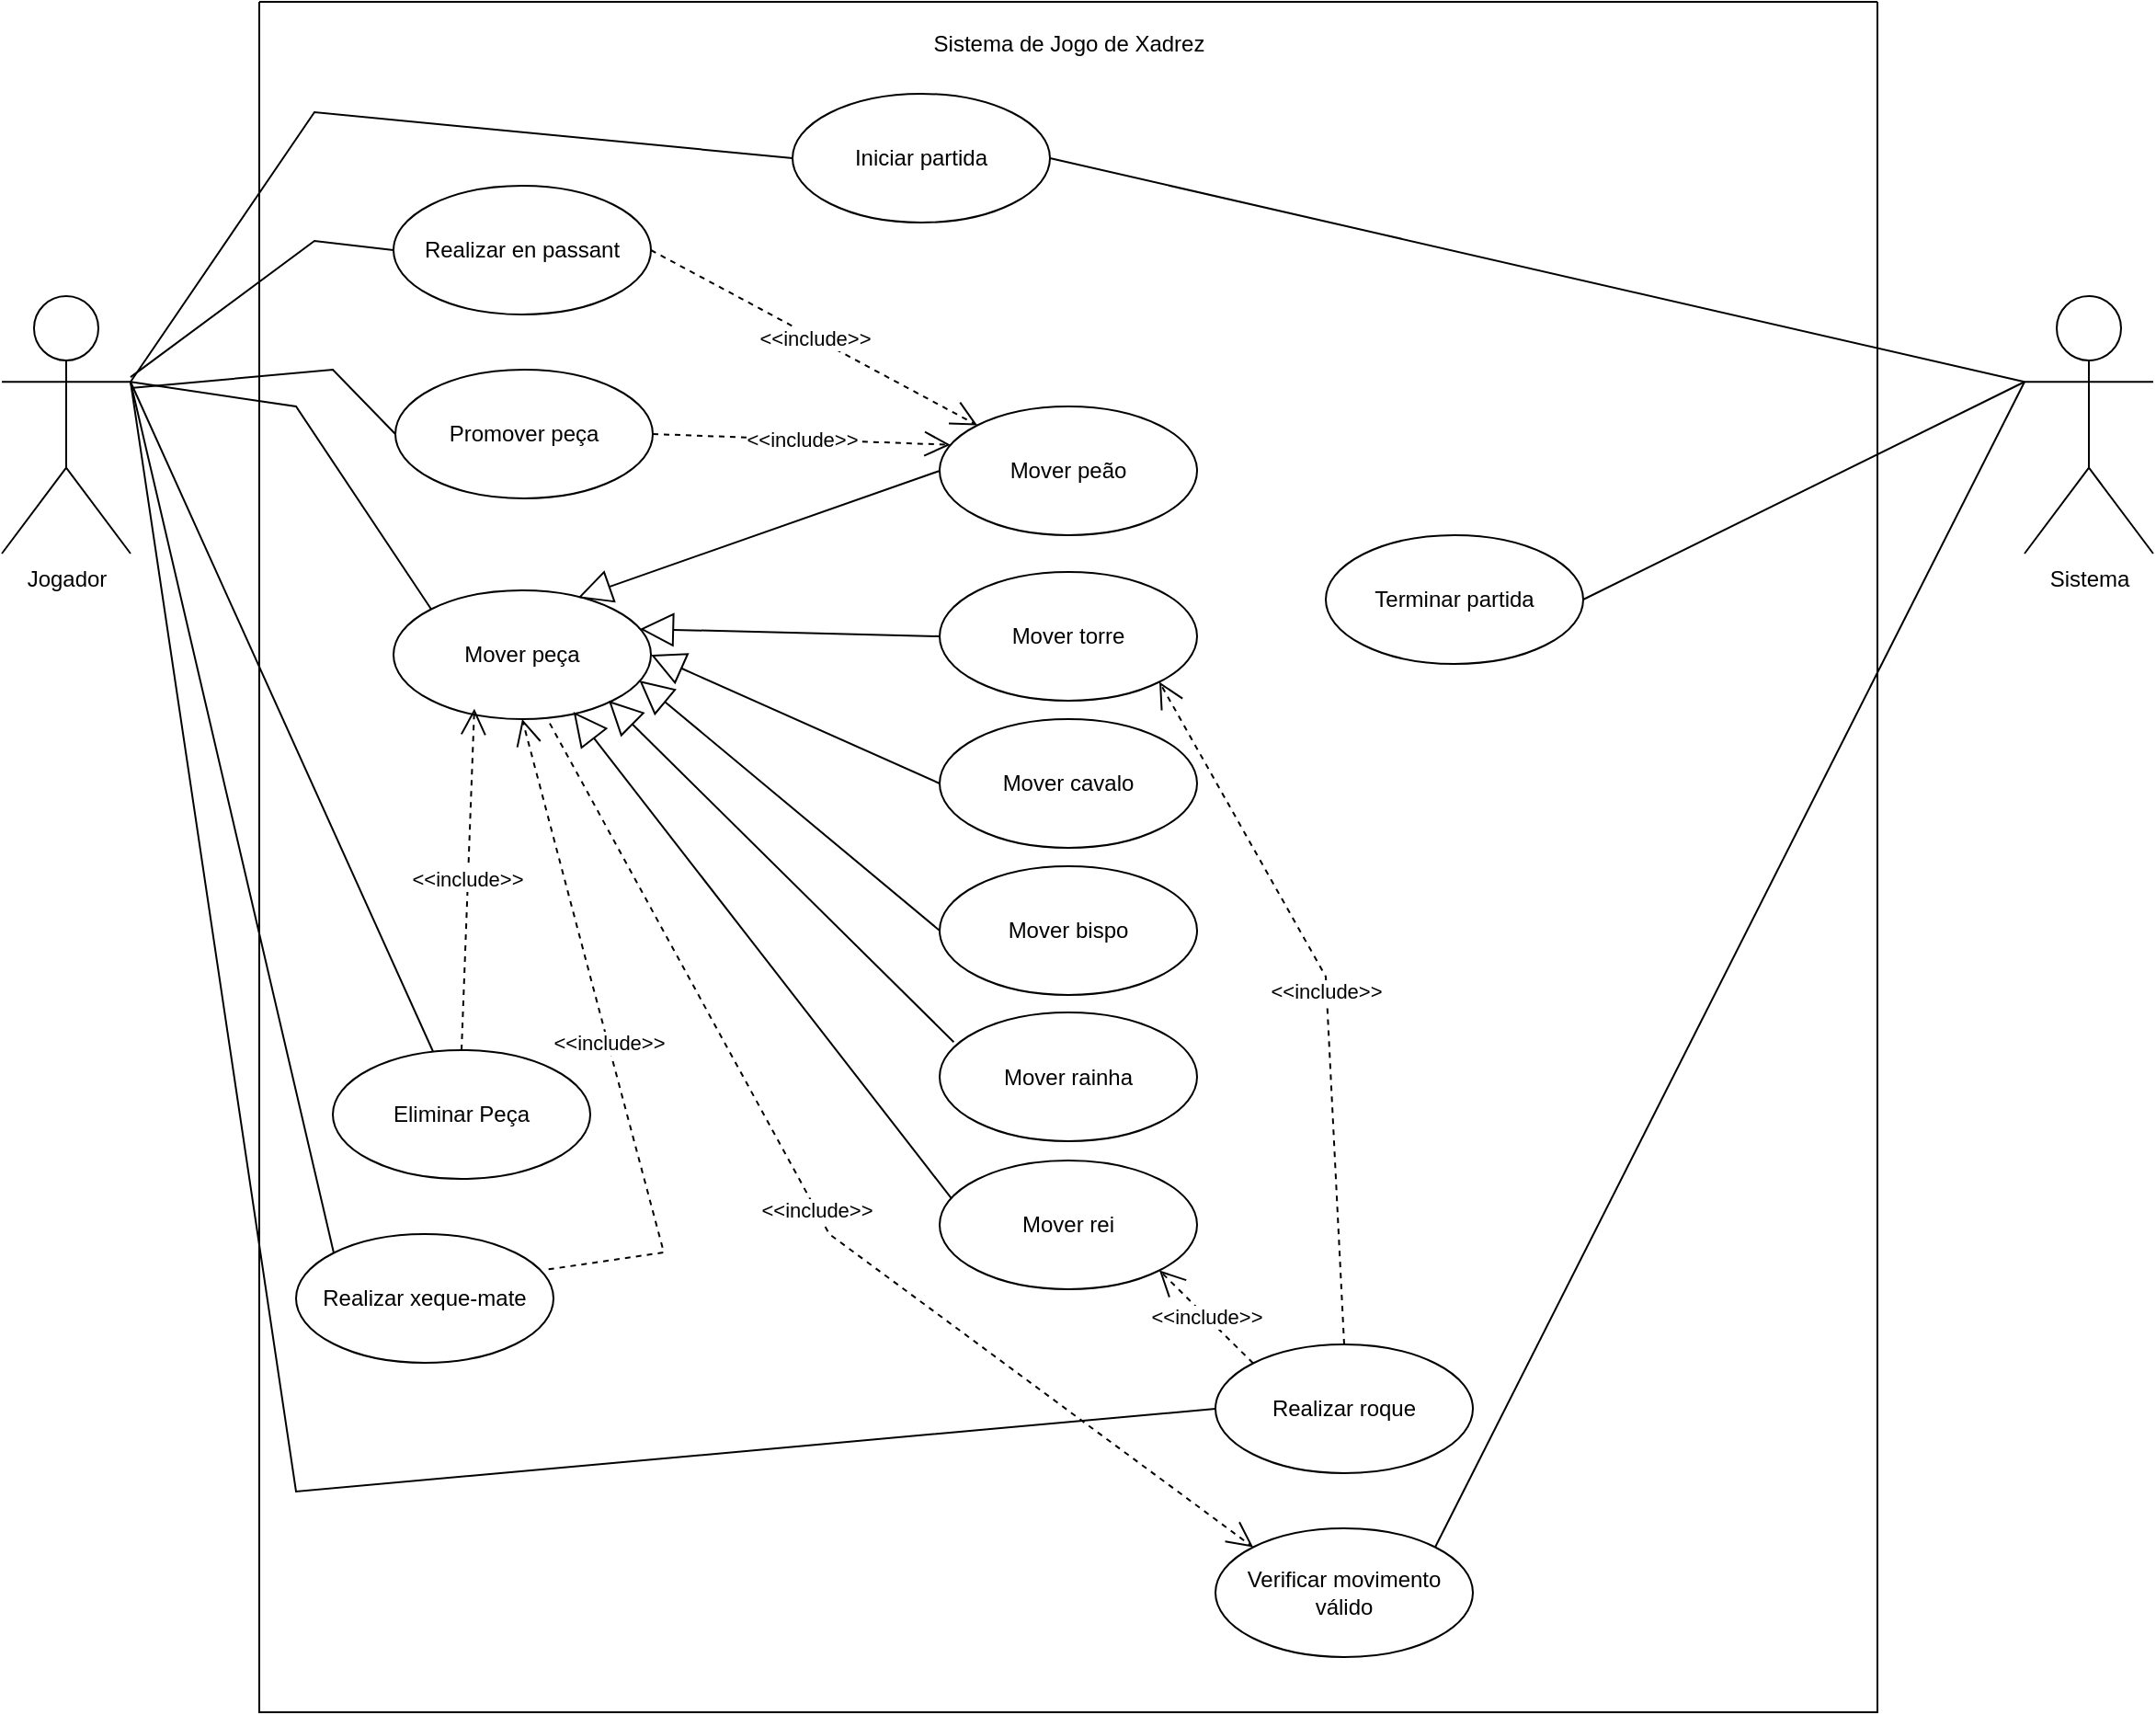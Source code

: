 <mxfile version="26.1.1">
  <diagram name="Página-1" id="zDNkPW191T4x59ADZeNL">
    <mxGraphModel dx="890" dy="444" grid="1" gridSize="10" guides="1" tooltips="1" connect="1" arrows="1" fold="1" page="1" pageScale="1" pageWidth="827" pageHeight="1169" math="0" shadow="0">
      <root>
        <mxCell id="0" />
        <mxCell id="1" parent="0" />
        <mxCell id="qzNyG73ixvhfhglO-ilW-2" value="" style="swimlane;startSize=0;" parent="1" vertex="1">
          <mxGeometry x="200" y="80" width="880" height="930" as="geometry">
            <mxRectangle x="200" y="80" width="50" height="40" as="alternateBounds" />
          </mxGeometry>
        </mxCell>
        <mxCell id="qzNyG73ixvhfhglO-ilW-12" value="Iniciar partida" style="ellipse;whiteSpace=wrap;html=1;" parent="qzNyG73ixvhfhglO-ilW-2" vertex="1">
          <mxGeometry x="290" y="50" width="140" height="70" as="geometry" />
        </mxCell>
        <mxCell id="qzNyG73ixvhfhglO-ilW-4" value="Sistema de Jogo de Xadrez" style="text;html=1;align=center;verticalAlign=middle;resizable=0;points=[];autosize=1;strokeColor=none;fillColor=none;" parent="qzNyG73ixvhfhglO-ilW-2" vertex="1">
          <mxGeometry x="355" y="8" width="170" height="30" as="geometry" />
        </mxCell>
        <mxCell id="qzNyG73ixvhfhglO-ilW-13" value="Realizar en passant" style="ellipse;whiteSpace=wrap;html=1;" parent="qzNyG73ixvhfhglO-ilW-2" vertex="1">
          <mxGeometry x="73" y="100" width="140" height="70" as="geometry" />
        </mxCell>
        <mxCell id="daoPPE_rz8Ac2sAp1PtJ-12" value="&amp;lt;&amp;lt;include&amp;gt;&amp;gt;" style="endArrow=open;endSize=12;dashed=1;html=1;rounded=0;entryX=0;entryY=0;entryDx=0;entryDy=0;exitX=1;exitY=0.5;exitDx=0;exitDy=0;" parent="qzNyG73ixvhfhglO-ilW-2" source="qzNyG73ixvhfhglO-ilW-13" target="qzNyG73ixvhfhglO-ilW-17" edge="1">
          <mxGeometry width="160" relative="1" as="geometry">
            <mxPoint x="379.997" y="730.501" as="sourcePoint" />
            <mxPoint x="491.003" y="639.999" as="targetPoint" />
            <Array as="points" />
          </mxGeometry>
        </mxCell>
        <mxCell id="qzNyG73ixvhfhglO-ilW-17" value="Mover peão" style="ellipse;whiteSpace=wrap;html=1;" parent="qzNyG73ixvhfhglO-ilW-2" vertex="1">
          <mxGeometry x="370" y="220" width="140" height="70" as="geometry" />
        </mxCell>
        <mxCell id="qzNyG73ixvhfhglO-ilW-18" value="Realizar xeque-mate" style="ellipse;whiteSpace=wrap;html=1;" parent="qzNyG73ixvhfhglO-ilW-2" vertex="1">
          <mxGeometry x="20" y="670" width="140" height="70" as="geometry" />
        </mxCell>
        <mxCell id="qzNyG73ixvhfhglO-ilW-37" value="Mover peça" style="ellipse;whiteSpace=wrap;html=1;" parent="qzNyG73ixvhfhglO-ilW-2" vertex="1">
          <mxGeometry x="73" y="320" width="140" height="70" as="geometry" />
        </mxCell>
        <mxCell id="qzNyG73ixvhfhglO-ilW-55" value="Eliminar Peça" style="ellipse;whiteSpace=wrap;html=1;" parent="qzNyG73ixvhfhglO-ilW-2" vertex="1">
          <mxGeometry x="40" y="570" width="140" height="70" as="geometry" />
        </mxCell>
        <mxCell id="qzNyG73ixvhfhglO-ilW-58" value="&amp;lt;&amp;lt;include&amp;gt;&amp;gt;" style="endArrow=open;endSize=12;dashed=1;html=1;rounded=0;entryX=1;entryY=1;entryDx=0;entryDy=0;exitX=0.5;exitY=0;exitDx=0;exitDy=0;" parent="qzNyG73ixvhfhglO-ilW-2" source="daoPPE_rz8Ac2sAp1PtJ-15" target="daoPPE_rz8Ac2sAp1PtJ-2" edge="1">
          <mxGeometry width="160" relative="1" as="geometry">
            <mxPoint x="639.997" y="910.501" as="sourcePoint" />
            <mxPoint x="751.003" y="819.999" as="targetPoint" />
            <Array as="points">
              <mxPoint x="580" y="530" />
            </Array>
          </mxGeometry>
        </mxCell>
        <mxCell id="daoPPE_rz8Ac2sAp1PtJ-2" value="Mover torre" style="ellipse;whiteSpace=wrap;html=1;" parent="qzNyG73ixvhfhglO-ilW-2" vertex="1">
          <mxGeometry x="370" y="310" width="140" height="70" as="geometry" />
        </mxCell>
        <mxCell id="daoPPE_rz8Ac2sAp1PtJ-3" value="Mover cavalo" style="ellipse;whiteSpace=wrap;html=1;" parent="qzNyG73ixvhfhglO-ilW-2" vertex="1">
          <mxGeometry x="370" y="390" width="140" height="70" as="geometry" />
        </mxCell>
        <mxCell id="daoPPE_rz8Ac2sAp1PtJ-4" value="Mover bispo" style="ellipse;whiteSpace=wrap;html=1;" parent="qzNyG73ixvhfhglO-ilW-2" vertex="1">
          <mxGeometry x="370" y="470" width="140" height="70" as="geometry" />
        </mxCell>
        <mxCell id="daoPPE_rz8Ac2sAp1PtJ-5" value="Mover rainha" style="ellipse;whiteSpace=wrap;html=1;" parent="qzNyG73ixvhfhglO-ilW-2" vertex="1">
          <mxGeometry x="370" y="549.5" width="140" height="70" as="geometry" />
        </mxCell>
        <mxCell id="daoPPE_rz8Ac2sAp1PtJ-6" value="Mover rei" style="ellipse;whiteSpace=wrap;html=1;" parent="qzNyG73ixvhfhglO-ilW-2" vertex="1">
          <mxGeometry x="370" y="630" width="140" height="70" as="geometry" />
        </mxCell>
        <mxCell id="daoPPE_rz8Ac2sAp1PtJ-14" value="&amp;lt;&amp;lt;include&amp;gt;&amp;gt;" style="endArrow=open;endSize=12;dashed=1;html=1;rounded=0;entryX=0.314;entryY=0.919;entryDx=0;entryDy=0;exitX=0.5;exitY=0;exitDx=0;exitDy=0;entryPerimeter=0;" parent="qzNyG73ixvhfhglO-ilW-2" source="qzNyG73ixvhfhglO-ilW-55" target="qzNyG73ixvhfhglO-ilW-37" edge="1">
          <mxGeometry width="160" relative="1" as="geometry">
            <mxPoint x="190" y="500" as="sourcePoint" />
            <mxPoint x="190" y="570" as="targetPoint" />
            <Array as="points" />
          </mxGeometry>
        </mxCell>
        <mxCell id="daoPPE_rz8Ac2sAp1PtJ-15" value="Realizar roque" style="ellipse;whiteSpace=wrap;html=1;" parent="qzNyG73ixvhfhglO-ilW-2" vertex="1">
          <mxGeometry x="520" y="730" width="140" height="70" as="geometry" />
        </mxCell>
        <mxCell id="daoPPE_rz8Ac2sAp1PtJ-16" value="&amp;lt;&amp;lt;include&amp;gt;&amp;gt;" style="endArrow=open;endSize=12;dashed=1;html=1;rounded=0;entryX=1;entryY=1;entryDx=0;entryDy=0;exitX=0;exitY=0;exitDx=0;exitDy=0;" parent="qzNyG73ixvhfhglO-ilW-2" source="daoPPE_rz8Ac2sAp1PtJ-15" target="daoPPE_rz8Ac2sAp1PtJ-6" edge="1">
          <mxGeometry width="160" relative="1" as="geometry">
            <mxPoint x="360" y="825" as="sourcePoint" />
            <mxPoint x="538" y="840" as="targetPoint" />
            <Array as="points" />
          </mxGeometry>
        </mxCell>
        <mxCell id="daoPPE_rz8Ac2sAp1PtJ-17" value="Terminar partida" style="ellipse;whiteSpace=wrap;html=1;" parent="qzNyG73ixvhfhglO-ilW-2" vertex="1">
          <mxGeometry x="580" y="290" width="140" height="70" as="geometry" />
        </mxCell>
        <mxCell id="daoPPE_rz8Ac2sAp1PtJ-20" value="Verificar movimento válido" style="ellipse;whiteSpace=wrap;html=1;" parent="qzNyG73ixvhfhglO-ilW-2" vertex="1">
          <mxGeometry x="520" y="830" width="140" height="70" as="geometry" />
        </mxCell>
        <mxCell id="daoPPE_rz8Ac2sAp1PtJ-21" value="&amp;lt;&amp;lt;include&amp;gt;&amp;gt;" style="endArrow=open;endSize=12;dashed=1;html=1;rounded=0;exitX=0.607;exitY=1.033;exitDx=0;exitDy=0;exitPerimeter=0;entryX=0;entryY=0;entryDx=0;entryDy=0;" parent="qzNyG73ixvhfhglO-ilW-2" source="qzNyG73ixvhfhglO-ilW-37" target="daoPPE_rz8Ac2sAp1PtJ-20" edge="1">
          <mxGeometry width="160" relative="1" as="geometry">
            <mxPoint x="355" y="935" as="sourcePoint" />
            <mxPoint x="388" y="740" as="targetPoint" />
            <Array as="points">
              <mxPoint x="310" y="670" />
            </Array>
          </mxGeometry>
        </mxCell>
        <mxCell id="daoPPE_rz8Ac2sAp1PtJ-23" value="&amp;lt;&amp;lt;include&amp;gt;&amp;gt;" style="endArrow=open;endSize=12;dashed=1;html=1;rounded=0;entryX=0.5;entryY=1;entryDx=0;entryDy=0;exitX=0.981;exitY=0.274;exitDx=0;exitDy=0;exitPerimeter=0;" parent="qzNyG73ixvhfhglO-ilW-2" source="qzNyG73ixvhfhglO-ilW-18" target="qzNyG73ixvhfhglO-ilW-37" edge="1">
          <mxGeometry width="160" relative="1" as="geometry">
            <mxPoint x="214" y="800" as="sourcePoint" />
            <mxPoint x="247" y="605" as="targetPoint" />
            <Array as="points">
              <mxPoint x="220" y="680" />
              <mxPoint x="180" y="530" />
            </Array>
          </mxGeometry>
        </mxCell>
        <mxCell id="daoPPE_rz8Ac2sAp1PtJ-26" value="Promover peça" style="ellipse;whiteSpace=wrap;html=1;" parent="qzNyG73ixvhfhglO-ilW-2" vertex="1">
          <mxGeometry x="74" y="200" width="140" height="70" as="geometry" />
        </mxCell>
        <mxCell id="daoPPE_rz8Ac2sAp1PtJ-27" value="&amp;lt;&amp;lt;include&amp;gt;&amp;gt;" style="endArrow=open;endSize=12;dashed=1;html=1;rounded=0;entryX=0.042;entryY=0.298;entryDx=0;entryDy=0;exitX=1;exitY=0.5;exitDx=0;exitDy=0;entryPerimeter=0;" parent="qzNyG73ixvhfhglO-ilW-2" source="daoPPE_rz8Ac2sAp1PtJ-26" target="qzNyG73ixvhfhglO-ilW-17" edge="1">
          <mxGeometry width="160" relative="1" as="geometry">
            <mxPoint x="223" y="145" as="sourcePoint" />
            <mxPoint x="401" y="240" as="targetPoint" />
            <Array as="points" />
          </mxGeometry>
        </mxCell>
        <mxCell id="DJht6jUn4mT10fJ4DEAq-1" value="&lt;div&gt;&lt;br&gt;&lt;/div&gt;&lt;div&gt;&lt;br&gt;&lt;/div&gt;" style="endArrow=block;endSize=16;endFill=0;html=1;rounded=0;exitX=0;exitY=0.5;exitDx=0;exitDy=0;entryX=0.716;entryY=0.058;entryDx=0;entryDy=0;entryPerimeter=0;" edge="1" parent="qzNyG73ixvhfhglO-ilW-2" source="qzNyG73ixvhfhglO-ilW-17" target="qzNyG73ixvhfhglO-ilW-37">
          <mxGeometry width="160" relative="1" as="geometry">
            <mxPoint x="100" y="290" as="sourcePoint" />
            <mxPoint x="260" y="290" as="targetPoint" />
          </mxGeometry>
        </mxCell>
        <mxCell id="DJht6jUn4mT10fJ4DEAq-2" value="&lt;div&gt;&lt;br&gt;&lt;/div&gt;&lt;div&gt;&lt;br&gt;&lt;/div&gt;" style="endArrow=block;endSize=16;endFill=0;html=1;rounded=0;exitX=0;exitY=0.5;exitDx=0;exitDy=0;entryX=0.957;entryY=0.3;entryDx=0;entryDy=0;entryPerimeter=0;" edge="1" parent="qzNyG73ixvhfhglO-ilW-2" source="daoPPE_rz8Ac2sAp1PtJ-2" target="qzNyG73ixvhfhglO-ilW-37">
          <mxGeometry width="160" relative="1" as="geometry">
            <mxPoint x="386" y="299" as="sourcePoint" />
            <mxPoint x="210" y="341" as="targetPoint" />
          </mxGeometry>
        </mxCell>
        <mxCell id="DJht6jUn4mT10fJ4DEAq-4" value="&lt;div&gt;&lt;br&gt;&lt;/div&gt;&lt;div&gt;&lt;br&gt;&lt;/div&gt;" style="endArrow=block;endSize=16;endFill=0;html=1;rounded=0;entryX=1;entryY=0.5;entryDx=0;entryDy=0;exitX=0;exitY=0.5;exitDx=0;exitDy=0;" edge="1" parent="qzNyG73ixvhfhglO-ilW-2" source="daoPPE_rz8Ac2sAp1PtJ-3" target="qzNyG73ixvhfhglO-ilW-37">
          <mxGeometry width="160" relative="1" as="geometry">
            <mxPoint x="379.877" y="405.063" as="sourcePoint" />
            <mxPoint x="214.0" y="360" as="targetPoint" />
          </mxGeometry>
        </mxCell>
        <mxCell id="DJht6jUn4mT10fJ4DEAq-5" value="&lt;div&gt;&lt;br&gt;&lt;/div&gt;&lt;div&gt;&lt;br&gt;&lt;/div&gt;" style="endArrow=block;endSize=16;endFill=0;html=1;rounded=0;entryX=0.955;entryY=0.7;entryDx=0;entryDy=0;exitX=0;exitY=0.5;exitDx=0;exitDy=0;entryPerimeter=0;" edge="1" parent="qzNyG73ixvhfhglO-ilW-2" source="daoPPE_rz8Ac2sAp1PtJ-4" target="qzNyG73ixvhfhglO-ilW-37">
          <mxGeometry width="160" relative="1" as="geometry">
            <mxPoint x="380" y="435" as="sourcePoint" />
            <mxPoint x="221" y="371" as="targetPoint" />
          </mxGeometry>
        </mxCell>
        <mxCell id="DJht6jUn4mT10fJ4DEAq-6" value="&lt;div&gt;&lt;br&gt;&lt;/div&gt;&lt;div&gt;&lt;br&gt;&lt;/div&gt;" style="endArrow=block;endSize=16;endFill=0;html=1;rounded=0;entryX=0.698;entryY=0.956;entryDx=0;entryDy=0;exitX=0.055;exitY=0.23;exitDx=0;exitDy=0;entryPerimeter=0;exitPerimeter=0;" edge="1" parent="qzNyG73ixvhfhglO-ilW-2" source="daoPPE_rz8Ac2sAp1PtJ-5">
          <mxGeometry width="160" relative="1" as="geometry">
            <mxPoint x="396.98" y="562.88" as="sourcePoint" />
            <mxPoint x="190.0" y="380.0" as="targetPoint" />
          </mxGeometry>
        </mxCell>
        <mxCell id="DJht6jUn4mT10fJ4DEAq-7" value="&lt;div&gt;&lt;br&gt;&lt;/div&gt;&lt;div&gt;&lt;br&gt;&lt;/div&gt;" style="endArrow=block;endSize=16;endFill=0;html=1;rounded=0;exitX=0.045;exitY=0.292;exitDx=0;exitDy=0;exitPerimeter=0;entryX=0.699;entryY=0.943;entryDx=0;entryDy=0;entryPerimeter=0;" edge="1" parent="qzNyG73ixvhfhglO-ilW-2" source="daoPPE_rz8Ac2sAp1PtJ-6" target="qzNyG73ixvhfhglO-ilW-37">
          <mxGeometry width="160" relative="1" as="geometry">
            <mxPoint x="357" y="630" as="sourcePoint" />
            <mxPoint x="170" y="390" as="targetPoint" />
          </mxGeometry>
        </mxCell>
        <mxCell id="qzNyG73ixvhfhglO-ilW-78" value="" style="endArrow=none;endSize=16;endFill=0;html=1;rounded=0;entryX=1;entryY=0.5;entryDx=0;entryDy=0;exitX=0;exitY=0.333;exitDx=0;exitDy=0;exitPerimeter=0;startFill=0;" parent="1" source="daoPPE_rz8Ac2sAp1PtJ-25" target="qzNyG73ixvhfhglO-ilW-12" edge="1">
          <mxGeometry width="160" relative="1" as="geometry">
            <mxPoint x="1155" y="280.0" as="sourcePoint" />
            <mxPoint x="860" y="205.0" as="targetPoint" />
            <Array as="points" />
          </mxGeometry>
        </mxCell>
        <mxCell id="qzNyG73ixvhfhglO-ilW-82" value="" style="endArrow=none;endSize=16;endFill=0;html=1;rounded=0;entryX=1;entryY=0.333;entryDx=0;entryDy=0;exitX=0;exitY=0.5;exitDx=0;exitDy=0;startFill=0;entryPerimeter=0;" parent="1" source="qzNyG73ixvhfhglO-ilW-12" target="daoPPE_rz8Ac2sAp1PtJ-24" edge="1">
          <mxGeometry width="160" relative="1" as="geometry">
            <mxPoint x="413" y="163" as="sourcePoint" />
            <mxPoint x="95" y="280.0" as="targetPoint" />
            <Array as="points">
              <mxPoint x="230" y="140" />
            </Array>
          </mxGeometry>
        </mxCell>
        <mxCell id="qzNyG73ixvhfhglO-ilW-83" value="" style="endArrow=none;endSize=16;endFill=0;html=1;rounded=0;exitX=0;exitY=0.5;exitDx=0;exitDy=0;startFill=0;" parent="1" source="qzNyG73ixvhfhglO-ilW-13" target="daoPPE_rz8Ac2sAp1PtJ-24" edge="1">
          <mxGeometry width="160" relative="1" as="geometry">
            <mxPoint x="500" y="175" as="sourcePoint" />
            <mxPoint x="105" y="290" as="targetPoint" />
            <Array as="points">
              <mxPoint x="230" y="210" />
            </Array>
          </mxGeometry>
        </mxCell>
        <mxCell id="qzNyG73ixvhfhglO-ilW-85" value="" style="endArrow=none;endSize=16;endFill=0;html=1;rounded=0;exitX=0;exitY=0;exitDx=0;exitDy=0;startFill=0;entryX=1;entryY=0.333;entryDx=0;entryDy=0;entryPerimeter=0;" parent="1" source="qzNyG73ixvhfhglO-ilW-37" target="daoPPE_rz8Ac2sAp1PtJ-24" edge="1">
          <mxGeometry width="160" relative="1" as="geometry">
            <mxPoint x="283" y="225" as="sourcePoint" />
            <mxPoint x="95" y="310" as="targetPoint" />
            <Array as="points">
              <mxPoint x="220" y="300" />
            </Array>
          </mxGeometry>
        </mxCell>
        <mxCell id="qzNyG73ixvhfhglO-ilW-86" value="" style="endArrow=none;endSize=16;endFill=0;html=1;rounded=0;entryX=1;entryY=0.333;entryDx=0;entryDy=0;startFill=0;entryPerimeter=0;" parent="1" source="qzNyG73ixvhfhglO-ilW-55" target="daoPPE_rz8Ac2sAp1PtJ-24" edge="1">
          <mxGeometry width="160" relative="1" as="geometry">
            <mxPoint x="293" y="235" as="sourcePoint" />
            <mxPoint x="95" y="310" as="targetPoint" />
            <Array as="points" />
          </mxGeometry>
        </mxCell>
        <mxCell id="daoPPE_rz8Ac2sAp1PtJ-18" value="" style="endArrow=none;endSize=16;endFill=0;html=1;rounded=0;entryX=1;entryY=0.5;entryDx=0;entryDy=0;exitX=0;exitY=0.333;exitDx=0;exitDy=0;exitPerimeter=0;startFill=0;" parent="1" source="daoPPE_rz8Ac2sAp1PtJ-25" target="daoPPE_rz8Ac2sAp1PtJ-17" edge="1">
          <mxGeometry width="160" relative="1" as="geometry">
            <mxPoint x="1140" y="300" as="sourcePoint" />
            <mxPoint x="870" y="430" as="targetPoint" />
            <Array as="points" />
          </mxGeometry>
        </mxCell>
        <mxCell id="daoPPE_rz8Ac2sAp1PtJ-19" value="" style="endArrow=none;endSize=16;endFill=0;html=1;rounded=0;entryX=1;entryY=0.333;entryDx=0;entryDy=0;startFill=0;entryPerimeter=0;exitX=0;exitY=0;exitDx=0;exitDy=0;" parent="1" source="qzNyG73ixvhfhglO-ilW-18" target="daoPPE_rz8Ac2sAp1PtJ-24" edge="1">
          <mxGeometry width="160" relative="1" as="geometry">
            <mxPoint x="300" y="602.5" as="sourcePoint" />
            <mxPoint x="110" y="340" as="targetPoint" />
            <Array as="points" />
          </mxGeometry>
        </mxCell>
        <mxCell id="daoPPE_rz8Ac2sAp1PtJ-22" value="" style="endArrow=none;endSize=16;endFill=0;html=1;rounded=0;entryX=1;entryY=0;entryDx=0;entryDy=0;exitX=0;exitY=0.333;exitDx=0;exitDy=0;exitPerimeter=0;startFill=0;" parent="1" source="daoPPE_rz8Ac2sAp1PtJ-25" target="daoPPE_rz8Ac2sAp1PtJ-20" edge="1">
          <mxGeometry width="160" relative="1" as="geometry">
            <mxPoint x="1155" y="310" as="sourcePoint" />
            <mxPoint x="920" y="700" as="targetPoint" />
            <Array as="points" />
          </mxGeometry>
        </mxCell>
        <mxCell id="daoPPE_rz8Ac2sAp1PtJ-24" value="Jogador" style="shape=umlActor;verticalLabelPosition=bottom;verticalAlign=top;html=1;outlineConnect=0;" parent="1" vertex="1">
          <mxGeometry x="60" y="240" width="70" height="140" as="geometry" />
        </mxCell>
        <mxCell id="daoPPE_rz8Ac2sAp1PtJ-25" value="Sistema" style="shape=umlActor;verticalLabelPosition=bottom;verticalAlign=top;html=1;outlineConnect=0;" parent="1" vertex="1">
          <mxGeometry x="1160" y="240" width="70" height="140" as="geometry" />
        </mxCell>
        <mxCell id="daoPPE_rz8Ac2sAp1PtJ-28" value="" style="endArrow=none;endSize=16;endFill=0;html=1;rounded=0;exitX=0;exitY=0.5;exitDx=0;exitDy=0;startFill=0;" parent="1" source="daoPPE_rz8Ac2sAp1PtJ-26" edge="1">
          <mxGeometry width="160" relative="1" as="geometry">
            <mxPoint x="304" y="420" as="sourcePoint" />
            <mxPoint x="130" y="290" as="targetPoint" />
            <Array as="points">
              <mxPoint x="240" y="280" />
            </Array>
          </mxGeometry>
        </mxCell>
        <mxCell id="DJht6jUn4mT10fJ4DEAq-9" value="" style="endArrow=none;endSize=16;endFill=0;html=1;rounded=0;startFill=0;exitX=0;exitY=0.5;exitDx=0;exitDy=0;entryX=1;entryY=0.333;entryDx=0;entryDy=0;entryPerimeter=0;" edge="1" parent="1" source="daoPPE_rz8Ac2sAp1PtJ-15" target="daoPPE_rz8Ac2sAp1PtJ-24">
          <mxGeometry width="160" relative="1" as="geometry">
            <mxPoint x="579" y="984" as="sourcePoint" />
            <mxPoint x="160" y="900" as="targetPoint" />
            <Array as="points">
              <mxPoint x="220" y="890" />
            </Array>
          </mxGeometry>
        </mxCell>
      </root>
    </mxGraphModel>
  </diagram>
</mxfile>
